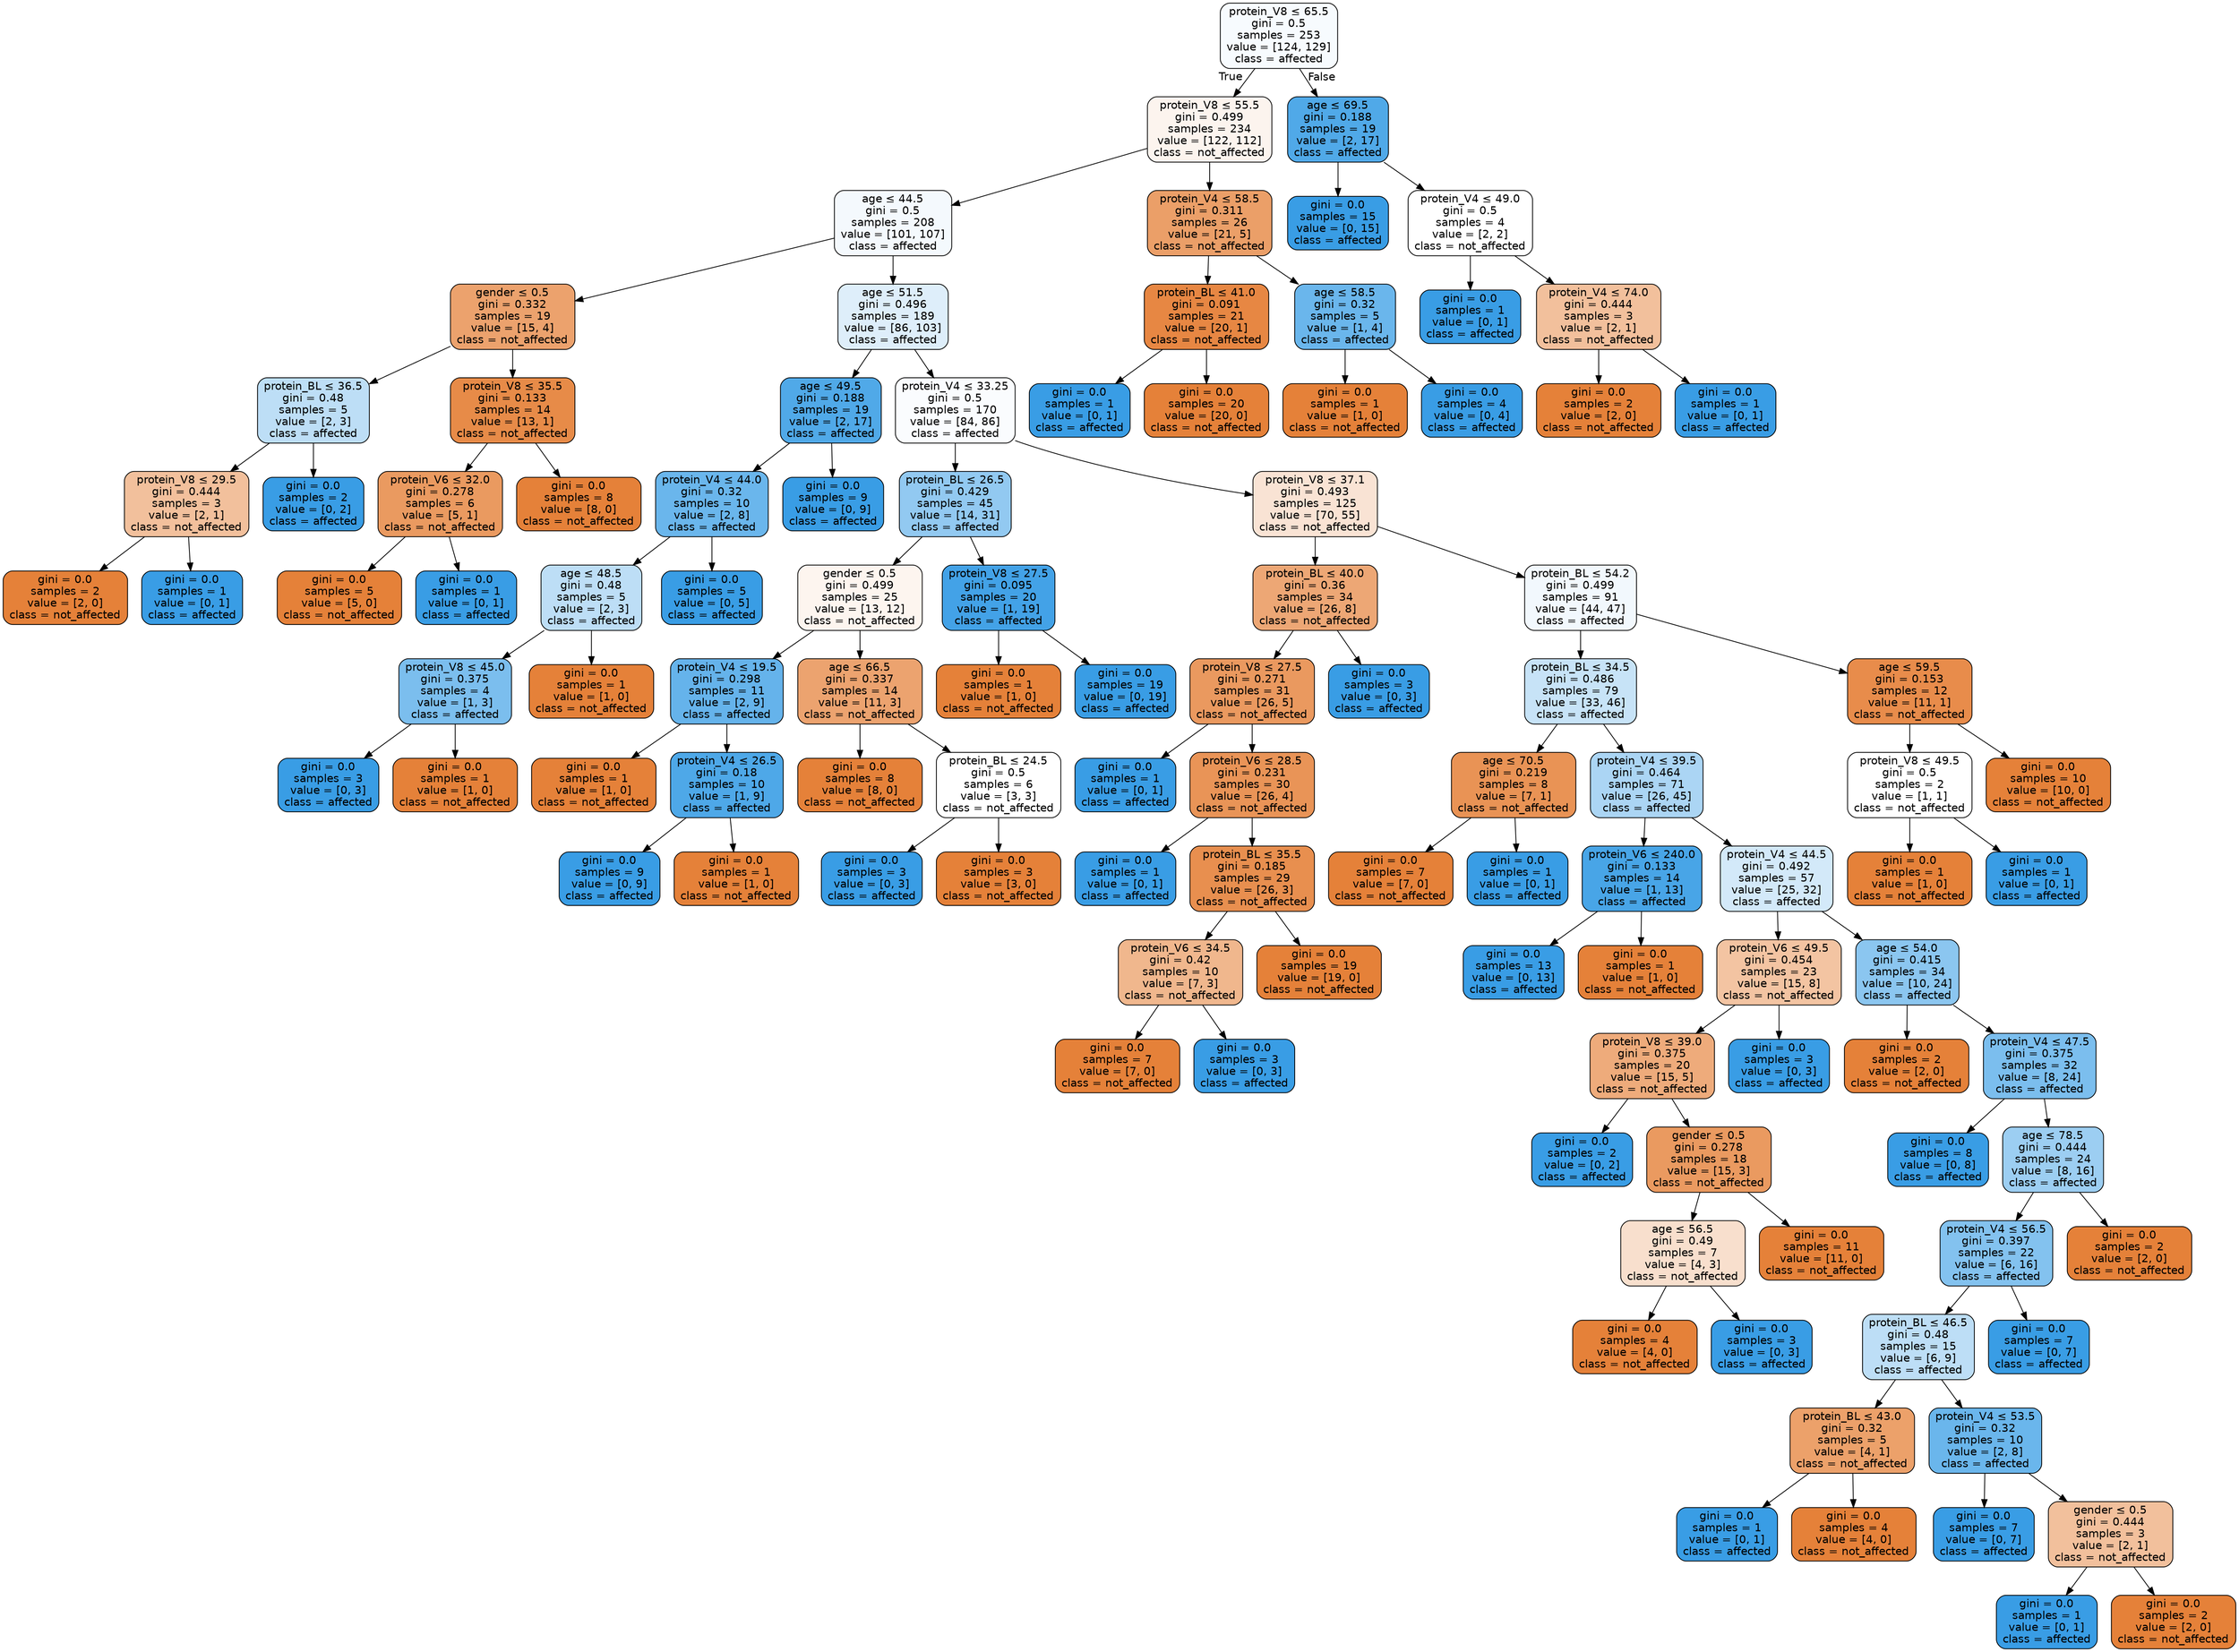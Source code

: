 digraph Tree {
node [shape=box, style="filled, rounded", color="black", fontname=helvetica] ;
edge [fontname=helvetica] ;
0 [label=<protein_V8 &le; 65.5<br/>gini = 0.5<br/>samples = 253<br/>value = [124, 129]<br/>class = affected>, fillcolor="#399de50a"] ;
1 [label=<protein_V8 &le; 55.5<br/>gini = 0.499<br/>samples = 234<br/>value = [122, 112]<br/>class = not_affected>, fillcolor="#e5813915"] ;
0 -> 1 [labeldistance=2.5, labelangle=45, headlabel="True"] ;
2 [label=<age &le; 44.5<br/>gini = 0.5<br/>samples = 208<br/>value = [101, 107]<br/>class = affected>, fillcolor="#399de50e"] ;
1 -> 2 ;
3 [label=<gender &le; 0.5<br/>gini = 0.332<br/>samples = 19<br/>value = [15, 4]<br/>class = not_affected>, fillcolor="#e58139bb"] ;
2 -> 3 ;
4 [label=<protein_BL &le; 36.5<br/>gini = 0.48<br/>samples = 5<br/>value = [2, 3]<br/>class = affected>, fillcolor="#399de555"] ;
3 -> 4 ;
5 [label=<protein_V8 &le; 29.5<br/>gini = 0.444<br/>samples = 3<br/>value = [2, 1]<br/>class = not_affected>, fillcolor="#e581397f"] ;
4 -> 5 ;
6 [label=<gini = 0.0<br/>samples = 2<br/>value = [2, 0]<br/>class = not_affected>, fillcolor="#e58139ff"] ;
5 -> 6 ;
7 [label=<gini = 0.0<br/>samples = 1<br/>value = [0, 1]<br/>class = affected>, fillcolor="#399de5ff"] ;
5 -> 7 ;
8 [label=<gini = 0.0<br/>samples = 2<br/>value = [0, 2]<br/>class = affected>, fillcolor="#399de5ff"] ;
4 -> 8 ;
9 [label=<protein_V8 &le; 35.5<br/>gini = 0.133<br/>samples = 14<br/>value = [13, 1]<br/>class = not_affected>, fillcolor="#e58139eb"] ;
3 -> 9 ;
10 [label=<protein_V6 &le; 32.0<br/>gini = 0.278<br/>samples = 6<br/>value = [5, 1]<br/>class = not_affected>, fillcolor="#e58139cc"] ;
9 -> 10 ;
11 [label=<gini = 0.0<br/>samples = 5<br/>value = [5, 0]<br/>class = not_affected>, fillcolor="#e58139ff"] ;
10 -> 11 ;
12 [label=<gini = 0.0<br/>samples = 1<br/>value = [0, 1]<br/>class = affected>, fillcolor="#399de5ff"] ;
10 -> 12 ;
13 [label=<gini = 0.0<br/>samples = 8<br/>value = [8, 0]<br/>class = not_affected>, fillcolor="#e58139ff"] ;
9 -> 13 ;
14 [label=<age &le; 51.5<br/>gini = 0.496<br/>samples = 189<br/>value = [86, 103]<br/>class = affected>, fillcolor="#399de52a"] ;
2 -> 14 ;
15 [label=<age &le; 49.5<br/>gini = 0.188<br/>samples = 19<br/>value = [2, 17]<br/>class = affected>, fillcolor="#399de5e1"] ;
14 -> 15 ;
16 [label=<protein_V4 &le; 44.0<br/>gini = 0.32<br/>samples = 10<br/>value = [2, 8]<br/>class = affected>, fillcolor="#399de5bf"] ;
15 -> 16 ;
17 [label=<age &le; 48.5<br/>gini = 0.48<br/>samples = 5<br/>value = [2, 3]<br/>class = affected>, fillcolor="#399de555"] ;
16 -> 17 ;
18 [label=<protein_V8 &le; 45.0<br/>gini = 0.375<br/>samples = 4<br/>value = [1, 3]<br/>class = affected>, fillcolor="#399de5aa"] ;
17 -> 18 ;
19 [label=<gini = 0.0<br/>samples = 3<br/>value = [0, 3]<br/>class = affected>, fillcolor="#399de5ff"] ;
18 -> 19 ;
20 [label=<gini = 0.0<br/>samples = 1<br/>value = [1, 0]<br/>class = not_affected>, fillcolor="#e58139ff"] ;
18 -> 20 ;
21 [label=<gini = 0.0<br/>samples = 1<br/>value = [1, 0]<br/>class = not_affected>, fillcolor="#e58139ff"] ;
17 -> 21 ;
22 [label=<gini = 0.0<br/>samples = 5<br/>value = [0, 5]<br/>class = affected>, fillcolor="#399de5ff"] ;
16 -> 22 ;
23 [label=<gini = 0.0<br/>samples = 9<br/>value = [0, 9]<br/>class = affected>, fillcolor="#399de5ff"] ;
15 -> 23 ;
24 [label=<protein_V4 &le; 33.25<br/>gini = 0.5<br/>samples = 170<br/>value = [84, 86]<br/>class = affected>, fillcolor="#399de506"] ;
14 -> 24 ;
25 [label=<protein_BL &le; 26.5<br/>gini = 0.429<br/>samples = 45<br/>value = [14, 31]<br/>class = affected>, fillcolor="#399de58c"] ;
24 -> 25 ;
26 [label=<gender &le; 0.5<br/>gini = 0.499<br/>samples = 25<br/>value = [13, 12]<br/>class = not_affected>, fillcolor="#e5813914"] ;
25 -> 26 ;
27 [label=<protein_V4 &le; 19.5<br/>gini = 0.298<br/>samples = 11<br/>value = [2, 9]<br/>class = affected>, fillcolor="#399de5c6"] ;
26 -> 27 ;
28 [label=<gini = 0.0<br/>samples = 1<br/>value = [1, 0]<br/>class = not_affected>, fillcolor="#e58139ff"] ;
27 -> 28 ;
29 [label=<protein_V4 &le; 26.5<br/>gini = 0.18<br/>samples = 10<br/>value = [1, 9]<br/>class = affected>, fillcolor="#399de5e3"] ;
27 -> 29 ;
30 [label=<gini = 0.0<br/>samples = 9<br/>value = [0, 9]<br/>class = affected>, fillcolor="#399de5ff"] ;
29 -> 30 ;
31 [label=<gini = 0.0<br/>samples = 1<br/>value = [1, 0]<br/>class = not_affected>, fillcolor="#e58139ff"] ;
29 -> 31 ;
32 [label=<age &le; 66.5<br/>gini = 0.337<br/>samples = 14<br/>value = [11, 3]<br/>class = not_affected>, fillcolor="#e58139b9"] ;
26 -> 32 ;
33 [label=<gini = 0.0<br/>samples = 8<br/>value = [8, 0]<br/>class = not_affected>, fillcolor="#e58139ff"] ;
32 -> 33 ;
34 [label=<protein_BL &le; 24.5<br/>gini = 0.5<br/>samples = 6<br/>value = [3, 3]<br/>class = not_affected>, fillcolor="#e5813900"] ;
32 -> 34 ;
35 [label=<gini = 0.0<br/>samples = 3<br/>value = [0, 3]<br/>class = affected>, fillcolor="#399de5ff"] ;
34 -> 35 ;
36 [label=<gini = 0.0<br/>samples = 3<br/>value = [3, 0]<br/>class = not_affected>, fillcolor="#e58139ff"] ;
34 -> 36 ;
37 [label=<protein_V8 &le; 27.5<br/>gini = 0.095<br/>samples = 20<br/>value = [1, 19]<br/>class = affected>, fillcolor="#399de5f2"] ;
25 -> 37 ;
38 [label=<gini = 0.0<br/>samples = 1<br/>value = [1, 0]<br/>class = not_affected>, fillcolor="#e58139ff"] ;
37 -> 38 ;
39 [label=<gini = 0.0<br/>samples = 19<br/>value = [0, 19]<br/>class = affected>, fillcolor="#399de5ff"] ;
37 -> 39 ;
40 [label=<protein_V8 &le; 37.1<br/>gini = 0.493<br/>samples = 125<br/>value = [70, 55]<br/>class = not_affected>, fillcolor="#e5813937"] ;
24 -> 40 ;
41 [label=<protein_BL &le; 40.0<br/>gini = 0.36<br/>samples = 34<br/>value = [26, 8]<br/>class = not_affected>, fillcolor="#e58139b1"] ;
40 -> 41 ;
42 [label=<protein_V8 &le; 27.5<br/>gini = 0.271<br/>samples = 31<br/>value = [26, 5]<br/>class = not_affected>, fillcolor="#e58139ce"] ;
41 -> 42 ;
43 [label=<gini = 0.0<br/>samples = 1<br/>value = [0, 1]<br/>class = affected>, fillcolor="#399de5ff"] ;
42 -> 43 ;
44 [label=<protein_V6 &le; 28.5<br/>gini = 0.231<br/>samples = 30<br/>value = [26, 4]<br/>class = not_affected>, fillcolor="#e58139d8"] ;
42 -> 44 ;
45 [label=<gini = 0.0<br/>samples = 1<br/>value = [0, 1]<br/>class = affected>, fillcolor="#399de5ff"] ;
44 -> 45 ;
46 [label=<protein_BL &le; 35.5<br/>gini = 0.185<br/>samples = 29<br/>value = [26, 3]<br/>class = not_affected>, fillcolor="#e58139e2"] ;
44 -> 46 ;
47 [label=<protein_V6 &le; 34.5<br/>gini = 0.42<br/>samples = 10<br/>value = [7, 3]<br/>class = not_affected>, fillcolor="#e5813992"] ;
46 -> 47 ;
48 [label=<gini = 0.0<br/>samples = 7<br/>value = [7, 0]<br/>class = not_affected>, fillcolor="#e58139ff"] ;
47 -> 48 ;
49 [label=<gini = 0.0<br/>samples = 3<br/>value = [0, 3]<br/>class = affected>, fillcolor="#399de5ff"] ;
47 -> 49 ;
50 [label=<gini = 0.0<br/>samples = 19<br/>value = [19, 0]<br/>class = not_affected>, fillcolor="#e58139ff"] ;
46 -> 50 ;
51 [label=<gini = 0.0<br/>samples = 3<br/>value = [0, 3]<br/>class = affected>, fillcolor="#399de5ff"] ;
41 -> 51 ;
52 [label=<protein_BL &le; 54.2<br/>gini = 0.499<br/>samples = 91<br/>value = [44, 47]<br/>class = affected>, fillcolor="#399de510"] ;
40 -> 52 ;
53 [label=<protein_BL &le; 34.5<br/>gini = 0.486<br/>samples = 79<br/>value = [33, 46]<br/>class = affected>, fillcolor="#399de548"] ;
52 -> 53 ;
54 [label=<age &le; 70.5<br/>gini = 0.219<br/>samples = 8<br/>value = [7, 1]<br/>class = not_affected>, fillcolor="#e58139db"] ;
53 -> 54 ;
55 [label=<gini = 0.0<br/>samples = 7<br/>value = [7, 0]<br/>class = not_affected>, fillcolor="#e58139ff"] ;
54 -> 55 ;
56 [label=<gini = 0.0<br/>samples = 1<br/>value = [0, 1]<br/>class = affected>, fillcolor="#399de5ff"] ;
54 -> 56 ;
57 [label=<protein_V4 &le; 39.5<br/>gini = 0.464<br/>samples = 71<br/>value = [26, 45]<br/>class = affected>, fillcolor="#399de56c"] ;
53 -> 57 ;
58 [label=<protein_V6 &le; 240.0<br/>gini = 0.133<br/>samples = 14<br/>value = [1, 13]<br/>class = affected>, fillcolor="#399de5eb"] ;
57 -> 58 ;
59 [label=<gini = 0.0<br/>samples = 13<br/>value = [0, 13]<br/>class = affected>, fillcolor="#399de5ff"] ;
58 -> 59 ;
60 [label=<gini = 0.0<br/>samples = 1<br/>value = [1, 0]<br/>class = not_affected>, fillcolor="#e58139ff"] ;
58 -> 60 ;
61 [label=<protein_V4 &le; 44.5<br/>gini = 0.492<br/>samples = 57<br/>value = [25, 32]<br/>class = affected>, fillcolor="#399de538"] ;
57 -> 61 ;
62 [label=<protein_V6 &le; 49.5<br/>gini = 0.454<br/>samples = 23<br/>value = [15, 8]<br/>class = not_affected>, fillcolor="#e5813977"] ;
61 -> 62 ;
63 [label=<protein_V8 &le; 39.0<br/>gini = 0.375<br/>samples = 20<br/>value = [15, 5]<br/>class = not_affected>, fillcolor="#e58139aa"] ;
62 -> 63 ;
64 [label=<gini = 0.0<br/>samples = 2<br/>value = [0, 2]<br/>class = affected>, fillcolor="#399de5ff"] ;
63 -> 64 ;
65 [label=<gender &le; 0.5<br/>gini = 0.278<br/>samples = 18<br/>value = [15, 3]<br/>class = not_affected>, fillcolor="#e58139cc"] ;
63 -> 65 ;
66 [label=<age &le; 56.5<br/>gini = 0.49<br/>samples = 7<br/>value = [4, 3]<br/>class = not_affected>, fillcolor="#e5813940"] ;
65 -> 66 ;
67 [label=<gini = 0.0<br/>samples = 4<br/>value = [4, 0]<br/>class = not_affected>, fillcolor="#e58139ff"] ;
66 -> 67 ;
68 [label=<gini = 0.0<br/>samples = 3<br/>value = [0, 3]<br/>class = affected>, fillcolor="#399de5ff"] ;
66 -> 68 ;
69 [label=<gini = 0.0<br/>samples = 11<br/>value = [11, 0]<br/>class = not_affected>, fillcolor="#e58139ff"] ;
65 -> 69 ;
70 [label=<gini = 0.0<br/>samples = 3<br/>value = [0, 3]<br/>class = affected>, fillcolor="#399de5ff"] ;
62 -> 70 ;
71 [label=<age &le; 54.0<br/>gini = 0.415<br/>samples = 34<br/>value = [10, 24]<br/>class = affected>, fillcolor="#399de595"] ;
61 -> 71 ;
72 [label=<gini = 0.0<br/>samples = 2<br/>value = [2, 0]<br/>class = not_affected>, fillcolor="#e58139ff"] ;
71 -> 72 ;
73 [label=<protein_V4 &le; 47.5<br/>gini = 0.375<br/>samples = 32<br/>value = [8, 24]<br/>class = affected>, fillcolor="#399de5aa"] ;
71 -> 73 ;
74 [label=<gini = 0.0<br/>samples = 8<br/>value = [0, 8]<br/>class = affected>, fillcolor="#399de5ff"] ;
73 -> 74 ;
75 [label=<age &le; 78.5<br/>gini = 0.444<br/>samples = 24<br/>value = [8, 16]<br/>class = affected>, fillcolor="#399de57f"] ;
73 -> 75 ;
76 [label=<protein_V4 &le; 56.5<br/>gini = 0.397<br/>samples = 22<br/>value = [6, 16]<br/>class = affected>, fillcolor="#399de59f"] ;
75 -> 76 ;
77 [label=<protein_BL &le; 46.5<br/>gini = 0.48<br/>samples = 15<br/>value = [6, 9]<br/>class = affected>, fillcolor="#399de555"] ;
76 -> 77 ;
78 [label=<protein_BL &le; 43.0<br/>gini = 0.32<br/>samples = 5<br/>value = [4, 1]<br/>class = not_affected>, fillcolor="#e58139bf"] ;
77 -> 78 ;
79 [label=<gini = 0.0<br/>samples = 1<br/>value = [0, 1]<br/>class = affected>, fillcolor="#399de5ff"] ;
78 -> 79 ;
80 [label=<gini = 0.0<br/>samples = 4<br/>value = [4, 0]<br/>class = not_affected>, fillcolor="#e58139ff"] ;
78 -> 80 ;
81 [label=<protein_V4 &le; 53.5<br/>gini = 0.32<br/>samples = 10<br/>value = [2, 8]<br/>class = affected>, fillcolor="#399de5bf"] ;
77 -> 81 ;
82 [label=<gini = 0.0<br/>samples = 7<br/>value = [0, 7]<br/>class = affected>, fillcolor="#399de5ff"] ;
81 -> 82 ;
83 [label=<gender &le; 0.5<br/>gini = 0.444<br/>samples = 3<br/>value = [2, 1]<br/>class = not_affected>, fillcolor="#e581397f"] ;
81 -> 83 ;
84 [label=<gini = 0.0<br/>samples = 1<br/>value = [0, 1]<br/>class = affected>, fillcolor="#399de5ff"] ;
83 -> 84 ;
85 [label=<gini = 0.0<br/>samples = 2<br/>value = [2, 0]<br/>class = not_affected>, fillcolor="#e58139ff"] ;
83 -> 85 ;
86 [label=<gini = 0.0<br/>samples = 7<br/>value = [0, 7]<br/>class = affected>, fillcolor="#399de5ff"] ;
76 -> 86 ;
87 [label=<gini = 0.0<br/>samples = 2<br/>value = [2, 0]<br/>class = not_affected>, fillcolor="#e58139ff"] ;
75 -> 87 ;
88 [label=<age &le; 59.5<br/>gini = 0.153<br/>samples = 12<br/>value = [11, 1]<br/>class = not_affected>, fillcolor="#e58139e8"] ;
52 -> 88 ;
89 [label=<protein_V8 &le; 49.5<br/>gini = 0.5<br/>samples = 2<br/>value = [1, 1]<br/>class = not_affected>, fillcolor="#e5813900"] ;
88 -> 89 ;
90 [label=<gini = 0.0<br/>samples = 1<br/>value = [1, 0]<br/>class = not_affected>, fillcolor="#e58139ff"] ;
89 -> 90 ;
91 [label=<gini = 0.0<br/>samples = 1<br/>value = [0, 1]<br/>class = affected>, fillcolor="#399de5ff"] ;
89 -> 91 ;
92 [label=<gini = 0.0<br/>samples = 10<br/>value = [10, 0]<br/>class = not_affected>, fillcolor="#e58139ff"] ;
88 -> 92 ;
93 [label=<protein_V4 &le; 58.5<br/>gini = 0.311<br/>samples = 26<br/>value = [21, 5]<br/>class = not_affected>, fillcolor="#e58139c2"] ;
1 -> 93 ;
94 [label=<protein_BL &le; 41.0<br/>gini = 0.091<br/>samples = 21<br/>value = [20, 1]<br/>class = not_affected>, fillcolor="#e58139f2"] ;
93 -> 94 ;
95 [label=<gini = 0.0<br/>samples = 1<br/>value = [0, 1]<br/>class = affected>, fillcolor="#399de5ff"] ;
94 -> 95 ;
96 [label=<gini = 0.0<br/>samples = 20<br/>value = [20, 0]<br/>class = not_affected>, fillcolor="#e58139ff"] ;
94 -> 96 ;
97 [label=<age &le; 58.5<br/>gini = 0.32<br/>samples = 5<br/>value = [1, 4]<br/>class = affected>, fillcolor="#399de5bf"] ;
93 -> 97 ;
98 [label=<gini = 0.0<br/>samples = 1<br/>value = [1, 0]<br/>class = not_affected>, fillcolor="#e58139ff"] ;
97 -> 98 ;
99 [label=<gini = 0.0<br/>samples = 4<br/>value = [0, 4]<br/>class = affected>, fillcolor="#399de5ff"] ;
97 -> 99 ;
100 [label=<age &le; 69.5<br/>gini = 0.188<br/>samples = 19<br/>value = [2, 17]<br/>class = affected>, fillcolor="#399de5e1"] ;
0 -> 100 [labeldistance=2.5, labelangle=-45, headlabel="False"] ;
101 [label=<gini = 0.0<br/>samples = 15<br/>value = [0, 15]<br/>class = affected>, fillcolor="#399de5ff"] ;
100 -> 101 ;
102 [label=<protein_V4 &le; 49.0<br/>gini = 0.5<br/>samples = 4<br/>value = [2, 2]<br/>class = not_affected>, fillcolor="#e5813900"] ;
100 -> 102 ;
103 [label=<gini = 0.0<br/>samples = 1<br/>value = [0, 1]<br/>class = affected>, fillcolor="#399de5ff"] ;
102 -> 103 ;
104 [label=<protein_V4 &le; 74.0<br/>gini = 0.444<br/>samples = 3<br/>value = [2, 1]<br/>class = not_affected>, fillcolor="#e581397f"] ;
102 -> 104 ;
105 [label=<gini = 0.0<br/>samples = 2<br/>value = [2, 0]<br/>class = not_affected>, fillcolor="#e58139ff"] ;
104 -> 105 ;
106 [label=<gini = 0.0<br/>samples = 1<br/>value = [0, 1]<br/>class = affected>, fillcolor="#399de5ff"] ;
104 -> 106 ;
}
